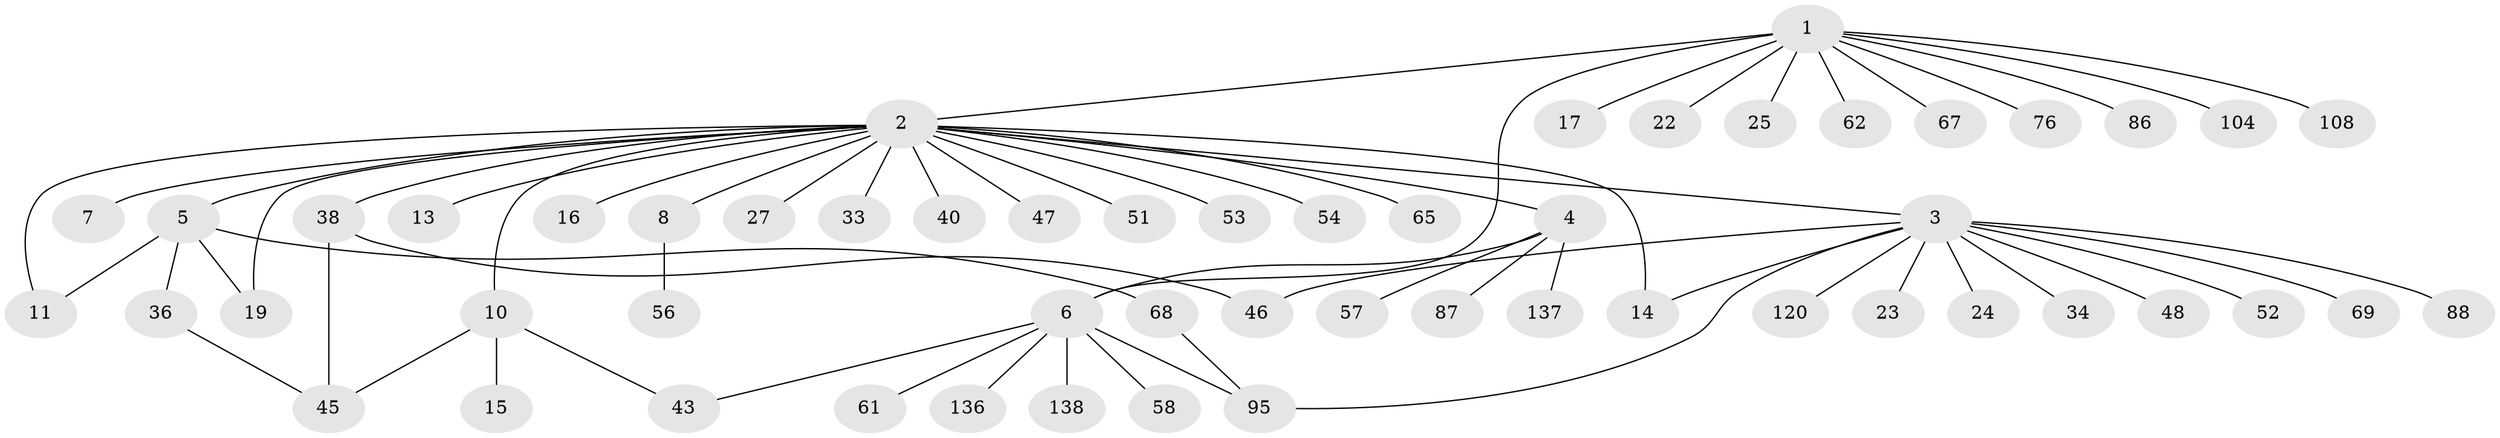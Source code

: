 // original degree distribution, {12: 0.014492753623188406, 48: 0.007246376811594203, 5: 0.036231884057971016, 8: 0.007246376811594203, 1: 0.6304347826086957, 3: 0.10144927536231885, 2: 0.14492753623188406, 4: 0.036231884057971016, 6: 0.021739130434782608}
// Generated by graph-tools (version 1.1) at 2025/18/03/04/25 18:18:11]
// undirected, 55 vertices, 64 edges
graph export_dot {
graph [start="1"]
  node [color=gray90,style=filled];
  1 [super="+9"];
  2 [super="+20+60+41+12+21+35+72+93+98+99+100+103+105+75+80+82+85+91+107+111+115+121+130+64+28"];
  3;
  4;
  5;
  6;
  7;
  8;
  10;
  11 [super="+129+113+18+29"];
  13;
  14 [super="+42+73+116+31"];
  15 [super="+49"];
  16 [super="+55+37+30+32"];
  17;
  19 [super="+70+83+106+92"];
  22;
  23;
  24;
  25;
  27;
  33;
  34;
  36 [super="+39"];
  38 [super="+63+66+81"];
  40 [super="+44"];
  43;
  45 [super="+123+89"];
  46 [super="+119+79"];
  47;
  48;
  51;
  52;
  53 [super="+59+101"];
  54;
  56 [super="+102+127"];
  57;
  58;
  61;
  62;
  65;
  67;
  68;
  69;
  76;
  86;
  87;
  88;
  95 [super="+128+132"];
  104 [super="+131"];
  108 [super="+124"];
  120;
  136;
  137;
  138;
  1 -- 2 [weight=2];
  1 -- 17;
  1 -- 22;
  1 -- 25;
  1 -- 62;
  1 -- 67;
  1 -- 76;
  1 -- 86;
  1 -- 104;
  1 -- 108;
  1 -- 6;
  2 -- 3;
  2 -- 4;
  2 -- 5;
  2 -- 7;
  2 -- 8 [weight=2];
  2 -- 10;
  2 -- 13;
  2 -- 14 [weight=3];
  2 -- 16;
  2 -- 27;
  2 -- 33;
  2 -- 38 [weight=2];
  2 -- 40;
  2 -- 51;
  2 -- 53;
  2 -- 54;
  2 -- 65;
  2 -- 19;
  2 -- 47;
  2 -- 11;
  3 -- 14;
  3 -- 23;
  3 -- 24;
  3 -- 34;
  3 -- 46;
  3 -- 48;
  3 -- 52;
  3 -- 69;
  3 -- 88;
  3 -- 120;
  3 -- 95;
  4 -- 6;
  4 -- 57;
  4 -- 87;
  4 -- 137;
  5 -- 11;
  5 -- 19;
  5 -- 36;
  5 -- 68;
  6 -- 43;
  6 -- 58;
  6 -- 61;
  6 -- 95;
  6 -- 136;
  6 -- 138;
  8 -- 56;
  10 -- 15;
  10 -- 43;
  10 -- 45;
  36 -- 45;
  38 -- 45;
  38 -- 46;
  68 -- 95;
}
